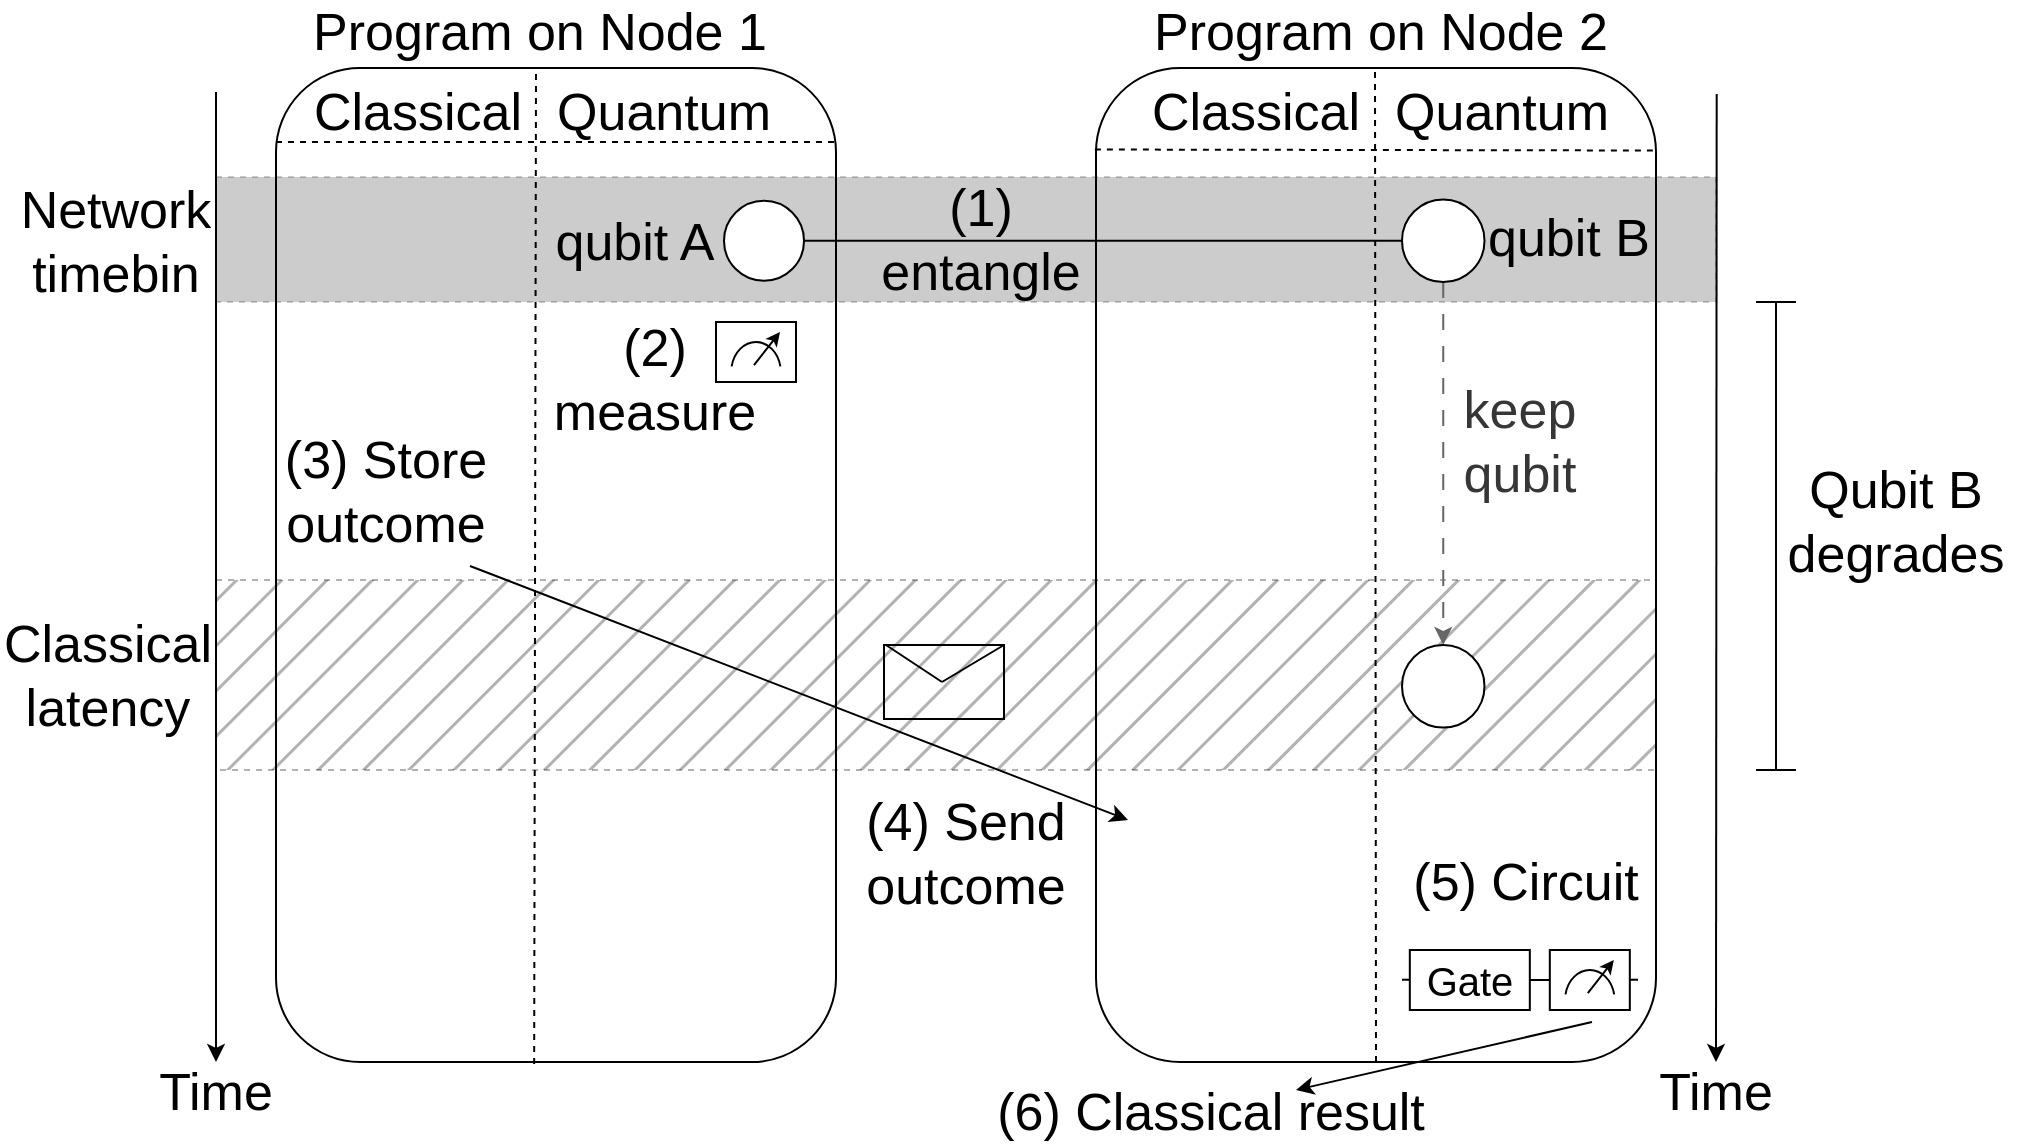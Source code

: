 <mxfile version="22.1.1" type="embed">
    <diagram id="YiLuZHZu3BlYppXYMP-q" name="Page-1">
        <mxGraphModel dx="2688" dy="393" grid="1" gridSize="10" guides="1" tooltips="1" connect="1" arrows="1" fold="1" page="1" pageScale="1" pageWidth="850" pageHeight="1100" math="0" shadow="0">
            <root>
                <mxCell id="0"/>
                <mxCell id="1" parent="0"/>
                <mxCell id="110" value="" style="rounded=1;whiteSpace=wrap;html=1;fillColor=none;" parent="1" vertex="1">
                    <mxGeometry x="-50" y="103" width="280" height="497" as="geometry"/>
                </mxCell>
                <mxCell id="85" value="" style="rounded=1;whiteSpace=wrap;html=1;fillColor=none;" parent="1" vertex="1">
                    <mxGeometry x="360" y="103" width="280" height="497" as="geometry"/>
                </mxCell>
                <mxCell id="65" value="" style="rounded=0;whiteSpace=wrap;html=1;dashed=1;fillColor=#000000;fillStyle=solid;opacity=20;" parent="1" vertex="1">
                    <mxGeometry x="-80" y="157.5" width="750" height="62.5" as="geometry"/>
                </mxCell>
                <mxCell id="64" value="" style="rounded=0;whiteSpace=wrap;html=1;dashed=1;fillColor=#000000;fillStyle=hatch;opacity=30;" parent="1" vertex="1">
                    <mxGeometry x="-80" y="359" width="720" height="95" as="geometry"/>
                </mxCell>
                <mxCell id="11" style="edgeStyle=none;html=1;exitX=1;exitY=0.5;exitDx=0;exitDy=0;entryX=0;entryY=0.5;entryDx=0;entryDy=0;endArrow=none;endFill=0;" parent="1" source="9" target="10" edge="1">
                    <mxGeometry relative="1" as="geometry"/>
                </mxCell>
                <mxCell id="9" value="" style="ellipse;whiteSpace=wrap;html=1;aspect=fixed;" parent="1" vertex="1">
                    <mxGeometry x="174" y="169.38" width="40" height="40" as="geometry"/>
                </mxCell>
                <mxCell id="154" style="edgeStyle=none;html=1;exitX=0.5;exitY=1;exitDx=0;exitDy=0;entryX=0.5;entryY=0;entryDx=0;entryDy=0;dashed=1;dashPattern=8 8;fillColor=#f5f5f5;strokeColor=#666666;" edge="1" parent="1" source="10" target="153">
                    <mxGeometry relative="1" as="geometry"/>
                </mxCell>
                <mxCell id="10" value="" style="ellipse;whiteSpace=wrap;html=1;aspect=fixed;" parent="1" vertex="1">
                    <mxGeometry x="513" y="168.75" width="41.25" height="41.25" as="geometry"/>
                </mxCell>
                <mxCell id="25" value="" style="endArrow=classic;html=1;" parent="1" edge="1">
                    <mxGeometry width="50" height="50" relative="1" as="geometry">
                        <mxPoint x="47" y="352" as="sourcePoint"/>
                        <mxPoint x="376" y="479" as="targetPoint"/>
                    </mxGeometry>
                </mxCell>
                <mxCell id="26" value="" style="group" parent="1" vertex="1" connectable="0">
                    <mxGeometry x="254" y="391.5" width="60" height="37" as="geometry"/>
                </mxCell>
                <mxCell id="18" value="" style="rounded=0;whiteSpace=wrap;html=1;fillColor=none;" parent="26" vertex="1">
                    <mxGeometry width="60" height="37" as="geometry"/>
                </mxCell>
                <mxCell id="20" value="" style="endArrow=none;html=1;" parent="26" edge="1">
                    <mxGeometry width="50" height="50" relative="1" as="geometry">
                        <mxPoint x="29" y="18.5" as="sourcePoint"/>
                        <mxPoint x="60" as="targetPoint"/>
                    </mxGeometry>
                </mxCell>
                <mxCell id="21" value="" style="endArrow=none;html=1;" parent="26" edge="1">
                    <mxGeometry width="50" height="50" relative="1" as="geometry">
                        <mxPoint x="29" y="18.5" as="sourcePoint"/>
                        <mxPoint x="1" as="targetPoint"/>
                    </mxGeometry>
                </mxCell>
                <mxCell id="31" value="Network&lt;br&gt;timebin" style="text;html=1;strokeColor=none;fillColor=none;align=center;verticalAlign=middle;whiteSpace=wrap;rounded=0;fontSize=26;" parent="1" vertex="1">
                    <mxGeometry x="-180" y="149" width="100" height="82" as="geometry"/>
                </mxCell>
                <mxCell id="32" value="(2) measure" style="text;html=1;strokeColor=none;fillColor=none;align=center;verticalAlign=middle;whiteSpace=wrap;rounded=0;fontSize=26;" parent="1" vertex="1">
                    <mxGeometry x="79" y="230" width="121" height="57" as="geometry"/>
                </mxCell>
                <mxCell id="33" value="(3) Store outcome" style="text;html=1;strokeColor=none;fillColor=none;align=center;verticalAlign=middle;whiteSpace=wrap;rounded=0;fontSize=26;" parent="1" vertex="1">
                    <mxGeometry x="-60" y="287" width="130" height="55" as="geometry"/>
                </mxCell>
                <mxCell id="39" value="Classical&lt;br&gt;latency" style="text;html=1;strokeColor=none;fillColor=none;align=center;verticalAlign=middle;whiteSpace=wrap;rounded=0;fontSize=26;" parent="1" vertex="1">
                    <mxGeometry x="-188" y="352.25" width="108" height="108.5" as="geometry"/>
                </mxCell>
                <mxCell id="45" value="Qubit B&lt;br&gt;degrades" style="text;html=1;strokeColor=none;fillColor=none;align=center;verticalAlign=middle;whiteSpace=wrap;rounded=0;fontSize=26;" parent="1" vertex="1">
                    <mxGeometry x="700" y="280" width="120" height="100" as="geometry"/>
                </mxCell>
                <mxCell id="47" value="" style="endArrow=classic;html=1;entryX=0.5;entryY=0;entryDx=0;entryDy=0;" parent="1" target="57" edge="1">
                    <mxGeometry width="50" height="50" relative="1" as="geometry">
                        <mxPoint x="-80" y="115" as="sourcePoint"/>
                        <mxPoint x="-80" y="540" as="targetPoint"/>
                    </mxGeometry>
                </mxCell>
                <mxCell id="55" value="" style="endArrow=classic;html=1;entryX=0.5;entryY=0;entryDx=0;entryDy=0;" parent="1" target="58" edge="1">
                    <mxGeometry width="50" height="50" relative="1" as="geometry">
                        <mxPoint x="670.34" y="116" as="sourcePoint"/>
                        <mxPoint x="670" y="537" as="targetPoint"/>
                    </mxGeometry>
                </mxCell>
                <mxCell id="57" value="Time" style="text;html=1;strokeColor=none;fillColor=none;align=center;verticalAlign=middle;whiteSpace=wrap;rounded=0;fontSize=26;" parent="1" vertex="1">
                    <mxGeometry x="-110" y="600" width="60" height="30" as="geometry"/>
                </mxCell>
                <mxCell id="58" value="Time" style="text;html=1;strokeColor=none;fillColor=none;align=center;verticalAlign=middle;whiteSpace=wrap;rounded=0;fontSize=26;" parent="1" vertex="1">
                    <mxGeometry x="640" y="600" width="60" height="30" as="geometry"/>
                </mxCell>
                <mxCell id="70" value="(5) Circuit" style="text;html=1;strokeColor=none;fillColor=none;align=center;verticalAlign=middle;whiteSpace=wrap;rounded=0;fontSize=26;" parent="1" vertex="1">
                    <mxGeometry x="510" y="490" width="130" height="40" as="geometry"/>
                </mxCell>
                <mxCell id="78" value="(6) Classical result" style="text;html=1;strokeColor=none;fillColor=none;align=center;verticalAlign=middle;whiteSpace=wrap;rounded=0;fontSize=26;" parent="1" vertex="1">
                    <mxGeometry x="290" y="610" width="255" height="30" as="geometry"/>
                </mxCell>
                <mxCell id="89" value="Program on Node 1" style="text;html=1;strokeColor=none;fillColor=none;align=center;verticalAlign=middle;whiteSpace=wrap;rounded=0;fontSize=26;" parent="1" vertex="1">
                    <mxGeometry x="-36" y="70" width="236" height="30" as="geometry"/>
                </mxCell>
                <mxCell id="90" value="Program on Node 2" style="text;html=1;strokeColor=none;fillColor=none;align=center;verticalAlign=middle;whiteSpace=wrap;rounded=0;fontSize=26;" parent="1" vertex="1">
                    <mxGeometry x="380" y="70" width="245" height="30" as="geometry"/>
                </mxCell>
                <mxCell id="91" value="keep&lt;br&gt;qubit" style="text;html=1;align=center;verticalAlign=middle;whiteSpace=wrap;rounded=0;fontSize=26;fontColor=#363636;" parent="1" vertex="1">
                    <mxGeometry x="531.25" y="250" width="81.5" height="80" as="geometry"/>
                </mxCell>
                <mxCell id="92" value="Classical" style="text;html=1;strokeColor=none;fillColor=none;align=center;verticalAlign=middle;whiteSpace=wrap;rounded=0;fontSize=26;" parent="1" vertex="1">
                    <mxGeometry x="410" y="110" width="60" height="30" as="geometry"/>
                </mxCell>
                <mxCell id="93" value="Quantum" style="text;html=1;strokeColor=none;fillColor=none;align=center;verticalAlign=middle;whiteSpace=wrap;rounded=0;fontSize=26;" parent="1" vertex="1">
                    <mxGeometry x="533" y="110" width="60" height="30" as="geometry"/>
                </mxCell>
                <mxCell id="94" value="" style="endArrow=none;html=1;entryX=0.5;entryY=0;entryDx=0;entryDy=0;exitX=0.5;exitY=1;exitDx=0;exitDy=0;dashed=1;" parent="1" source="85" edge="1">
                    <mxGeometry width="50" height="50" relative="1" as="geometry">
                        <mxPoint x="499.5" y="551" as="sourcePoint"/>
                        <mxPoint x="499.5" y="104" as="targetPoint"/>
                    </mxGeometry>
                </mxCell>
                <mxCell id="95" value="" style="endArrow=none;html=1;exitX=-0.002;exitY=0.082;exitDx=0;exitDy=0;dashed=1;exitPerimeter=0;entryX=0.997;entryY=0.083;entryDx=0;entryDy=0;entryPerimeter=0;" parent="1" source="85" target="85" edge="1">
                    <mxGeometry width="50" height="50" relative="1" as="geometry">
                        <mxPoint x="470" y="420" as="sourcePoint"/>
                        <mxPoint x="540" y="130" as="targetPoint"/>
                    </mxGeometry>
                </mxCell>
                <mxCell id="109" value="" style="group;fontSize=14;" parent="1" vertex="1" connectable="0">
                    <mxGeometry x="513" y="544" width="118" height="40" as="geometry"/>
                </mxCell>
                <mxCell id="100" value="" style="endArrow=none;html=1;" parent="109" edge="1">
                    <mxGeometry width="50" height="50" relative="1" as="geometry">
                        <mxPoint x="113.91" y="14.86" as="sourcePoint"/>
                        <mxPoint x="118" y="14.86" as="targetPoint"/>
                    </mxGeometry>
                </mxCell>
                <mxCell id="22" value="" style="endArrow=none;html=1;exitX=1;exitY=0.5;exitDx=0;exitDy=0;" parent="109" source="23" edge="1">
                    <mxGeometry width="50" height="50" relative="1" as="geometry">
                        <mxPoint x="78.91" y="50" as="sourcePoint"/>
                        <mxPoint x="73.91" y="15" as="targetPoint"/>
                    </mxGeometry>
                </mxCell>
                <mxCell id="72" value="" style="rounded=0;whiteSpace=wrap;html=1;fillColor=default;" parent="109" vertex="1">
                    <mxGeometry x="73.91" width="40" height="30" as="geometry"/>
                </mxCell>
                <mxCell id="73" value="" style="endArrow=classic;html=1;endSize=4;" parent="109" edge="1">
                    <mxGeometry width="50" height="50" relative="1" as="geometry">
                        <mxPoint x="92.914" y="21.544" as="sourcePoint"/>
                        <mxPoint x="105.91" y="5" as="targetPoint"/>
                    </mxGeometry>
                </mxCell>
                <mxCell id="74" value="" style="verticalLabelPosition=bottom;verticalAlign=top;html=1;shape=mxgraph.basic.arc;startAngle=0.28;endAngle=0.72;rotation=-180;" parent="109" vertex="1">
                    <mxGeometry x="81.53" y="10" width="24.77" height="30" as="geometry"/>
                </mxCell>
                <mxCell id="99" value="" style="endArrow=none;html=1;" parent="109" edge="1">
                    <mxGeometry width="50" height="50" relative="1" as="geometry">
                        <mxPoint y="14.86" as="sourcePoint"/>
                        <mxPoint x="3.91" y="14.86" as="targetPoint"/>
                    </mxGeometry>
                </mxCell>
                <mxCell id="23" value="Gate" style="rounded=0;whiteSpace=wrap;html=1;fontSize=20;" parent="109" vertex="1">
                    <mxGeometry x="3.91" width="60" height="30" as="geometry"/>
                </mxCell>
                <mxCell id="77" value="" style="endArrow=classic;html=1;" parent="109" edge="1">
                    <mxGeometry width="50" height="50" relative="1" as="geometry">
                        <mxPoint x="95" y="36" as="sourcePoint"/>
                        <mxPoint x="-53" y="70" as="targetPoint"/>
                    </mxGeometry>
                </mxCell>
                <mxCell id="135" value="" style="group" parent="1" vertex="1" connectable="0">
                    <mxGeometry x="170.0" y="230" width="40" height="40" as="geometry"/>
                </mxCell>
                <mxCell id="132" value="" style="rounded=0;whiteSpace=wrap;html=1;fillColor=default;" parent="135" vertex="1">
                    <mxGeometry width="40" height="30" as="geometry"/>
                </mxCell>
                <mxCell id="133" value="" style="endArrow=classic;html=1;endSize=4;" parent="135" edge="1">
                    <mxGeometry width="50" height="50" relative="1" as="geometry">
                        <mxPoint x="19.004" y="21.544" as="sourcePoint"/>
                        <mxPoint x="32" y="5" as="targetPoint"/>
                    </mxGeometry>
                </mxCell>
                <mxCell id="134" value="" style="verticalLabelPosition=bottom;verticalAlign=top;html=1;shape=mxgraph.basic.arc;startAngle=0.28;endAngle=0.72;rotation=-180;" parent="135" vertex="1">
                    <mxGeometry x="7.62" y="10" width="24.77" height="30" as="geometry"/>
                </mxCell>
                <mxCell id="145" value="" style="endArrow=none;html=1;entryX=0.5;entryY=0;entryDx=0;entryDy=0;exitX=0.461;exitY=1.002;exitDx=0;exitDy=0;dashed=1;exitPerimeter=0;" parent="1" source="110" edge="1">
                    <mxGeometry width="50" height="50" relative="1" as="geometry">
                        <mxPoint x="80" y="550" as="sourcePoint"/>
                        <mxPoint x="80" y="103" as="targetPoint"/>
                    </mxGeometry>
                </mxCell>
                <mxCell id="146" value="" style="endArrow=none;html=1;exitX=-0.002;exitY=0.082;exitDx=0;exitDy=0;dashed=1;exitPerimeter=0;entryX=0.997;entryY=0.083;entryDx=0;entryDy=0;entryPerimeter=0;" parent="1" edge="1">
                    <mxGeometry width="50" height="50" relative="1" as="geometry">
                        <mxPoint x="-50" y="140" as="sourcePoint"/>
                        <mxPoint x="230" y="140" as="targetPoint"/>
                    </mxGeometry>
                </mxCell>
                <mxCell id="147" value="Classical" style="text;html=1;strokeColor=none;fillColor=none;align=center;verticalAlign=middle;whiteSpace=wrap;rounded=0;fontSize=26;" parent="1" vertex="1">
                    <mxGeometry x="-9" y="110" width="60" height="30" as="geometry"/>
                </mxCell>
                <mxCell id="148" value="Quantum" style="text;html=1;strokeColor=none;fillColor=none;align=center;verticalAlign=middle;whiteSpace=wrap;rounded=0;fontSize=26;" parent="1" vertex="1">
                    <mxGeometry x="114" y="110" width="60" height="30" as="geometry"/>
                </mxCell>
                <mxCell id="42" value="" style="endArrow=none;html=1;" parent="1" edge="1">
                    <mxGeometry width="50" height="50" relative="1" as="geometry">
                        <mxPoint x="700" y="454" as="sourcePoint"/>
                        <mxPoint x="700" y="220" as="targetPoint"/>
                    </mxGeometry>
                </mxCell>
                <mxCell id="43" value="" style="endArrow=none;html=1;" parent="1" edge="1">
                    <mxGeometry width="50" height="50" relative="1" as="geometry">
                        <mxPoint x="690" y="454" as="sourcePoint"/>
                        <mxPoint x="710" y="454" as="targetPoint"/>
                    </mxGeometry>
                </mxCell>
                <mxCell id="44" value="" style="endArrow=none;html=1;" parent="1" edge="1">
                    <mxGeometry width="50" height="50" relative="1" as="geometry">
                        <mxPoint x="690" y="220" as="sourcePoint"/>
                        <mxPoint x="710" y="220" as="targetPoint"/>
                    </mxGeometry>
                </mxCell>
                <mxCell id="149" value="&lt;font style=&quot;font-size: 26px;&quot;&gt;(1)&lt;br&gt;entangle&lt;/font&gt;" style="text;html=1;strokeColor=none;fillColor=none;align=center;verticalAlign=middle;whiteSpace=wrap;rounded=0;fontSize=24;" vertex="1" parent="1">
                    <mxGeometry x="230" y="173.75" width="145" height="30" as="geometry"/>
                </mxCell>
                <mxCell id="153" value="" style="ellipse;whiteSpace=wrap;html=1;aspect=fixed;" vertex="1" parent="1">
                    <mxGeometry x="513" y="391.5" width="41.25" height="41.25" as="geometry"/>
                </mxCell>
                <mxCell id="155" value="(4) Send outcome" style="text;html=1;strokeColor=none;fillColor=none;align=center;verticalAlign=middle;whiteSpace=wrap;rounded=0;fontSize=26;" vertex="1" parent="1">
                    <mxGeometry x="220" y="458" width="150" height="76" as="geometry"/>
                </mxCell>
                <mxCell id="156" value="qubit B" style="text;html=1;strokeColor=none;fillColor=none;align=center;verticalAlign=middle;whiteSpace=wrap;rounded=0;fontSize=26;" vertex="1" parent="1">
                    <mxGeometry x="549" y="168" width="94.75" height="40" as="geometry"/>
                </mxCell>
                <mxCell id="157" value="qubit A" style="text;html=1;strokeColor=none;fillColor=none;align=center;verticalAlign=middle;whiteSpace=wrap;rounded=0;fontSize=26;" vertex="1" parent="1">
                    <mxGeometry x="82" y="170" width="94.75" height="40" as="geometry"/>
                </mxCell>
            </root>
        </mxGraphModel>
    </diagram>
</mxfile>